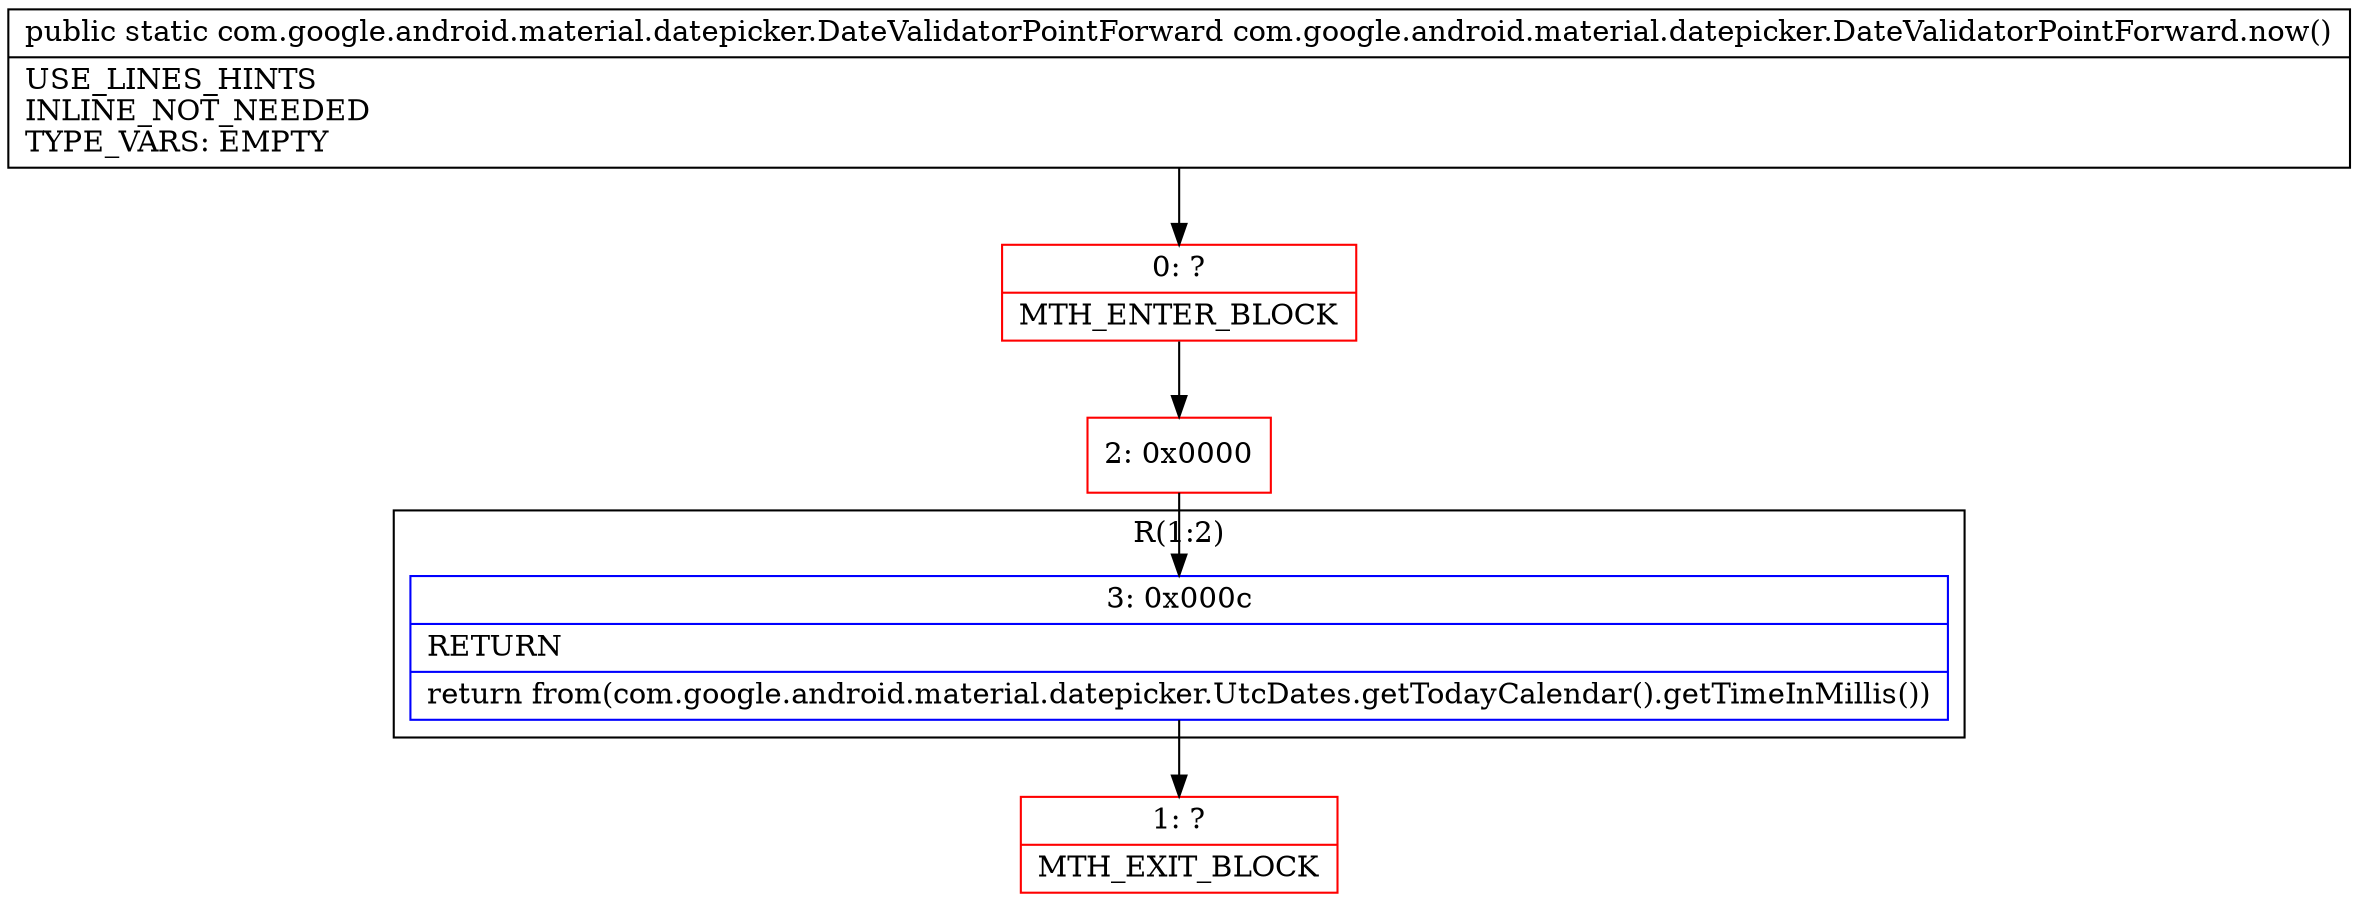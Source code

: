 digraph "CFG forcom.google.android.material.datepicker.DateValidatorPointForward.now()Lcom\/google\/android\/material\/datepicker\/DateValidatorPointForward;" {
subgraph cluster_Region_282810983 {
label = "R(1:2)";
node [shape=record,color=blue];
Node_3 [shape=record,label="{3\:\ 0x000c|RETURN\l|return from(com.google.android.material.datepicker.UtcDates.getTodayCalendar().getTimeInMillis())\l}"];
}
Node_0 [shape=record,color=red,label="{0\:\ ?|MTH_ENTER_BLOCK\l}"];
Node_2 [shape=record,color=red,label="{2\:\ 0x0000}"];
Node_1 [shape=record,color=red,label="{1\:\ ?|MTH_EXIT_BLOCK\l}"];
MethodNode[shape=record,label="{public static com.google.android.material.datepicker.DateValidatorPointForward com.google.android.material.datepicker.DateValidatorPointForward.now()  | USE_LINES_HINTS\lINLINE_NOT_NEEDED\lTYPE_VARS: EMPTY\l}"];
MethodNode -> Node_0;Node_3 -> Node_1;
Node_0 -> Node_2;
Node_2 -> Node_3;
}

